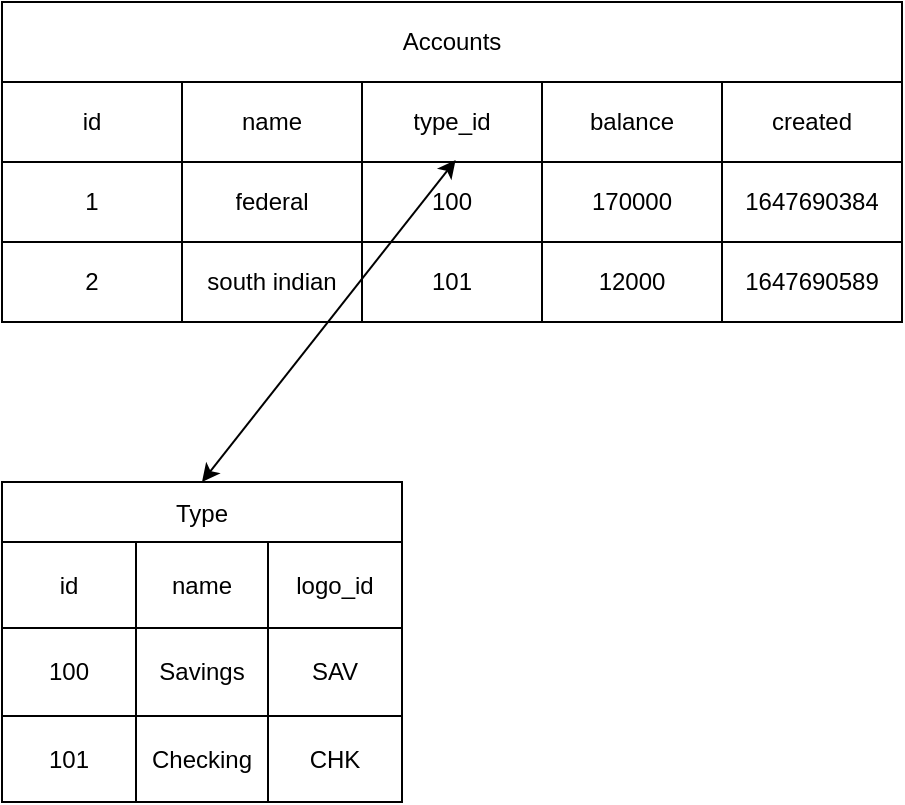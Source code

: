 <mxfile version="17.1.3" type="github">
  <diagram id="-DG-geGlwMjXEeJ0QbCG" name="Page-1">
    <mxGraphModel dx="1422" dy="786" grid="1" gridSize="10" guides="1" tooltips="1" connect="1" arrows="1" fold="1" page="1" pageScale="1" pageWidth="850" pageHeight="1100" math="0" shadow="0">
      <root>
        <mxCell id="0" />
        <mxCell id="1" parent="0" />
        <mxCell id="_dHpeF81XEZjoDz7rJlP-1" value="" style="shape=table;startSize=0;container=1;collapsible=0;childLayout=tableLayout;" vertex="1" parent="1">
          <mxGeometry x="40" y="120" width="450" height="160" as="geometry" />
        </mxCell>
        <mxCell id="_dHpeF81XEZjoDz7rJlP-2" style="shape=tableRow;horizontal=0;startSize=0;swimlaneHead=0;swimlaneBody=0;top=0;left=0;bottom=0;right=0;collapsible=0;dropTarget=0;fillColor=none;points=[[0,0.5],[1,0.5]];portConstraint=eastwest;" vertex="1" parent="_dHpeF81XEZjoDz7rJlP-1">
          <mxGeometry width="450" height="40" as="geometry" />
        </mxCell>
        <mxCell id="_dHpeF81XEZjoDz7rJlP-3" value="Accounts" style="shape=partialRectangle;html=1;whiteSpace=wrap;connectable=0;overflow=hidden;fillColor=none;top=0;left=0;bottom=0;right=0;pointerEvents=1;rowspan=1;colspan=5;" vertex="1" parent="_dHpeF81XEZjoDz7rJlP-2">
          <mxGeometry width="450" height="40" as="geometry">
            <mxRectangle width="90" height="40" as="alternateBounds" />
          </mxGeometry>
        </mxCell>
        <mxCell id="_dHpeF81XEZjoDz7rJlP-4" style="shape=partialRectangle;html=1;whiteSpace=wrap;connectable=0;overflow=hidden;fillColor=none;top=0;left=0;bottom=0;right=0;pointerEvents=1;" vertex="1" visible="0" parent="_dHpeF81XEZjoDz7rJlP-2">
          <mxGeometry x="90" width="90" height="40" as="geometry">
            <mxRectangle width="90" height="40" as="alternateBounds" />
          </mxGeometry>
        </mxCell>
        <mxCell id="_dHpeF81XEZjoDz7rJlP-5" style="shape=partialRectangle;html=1;whiteSpace=wrap;connectable=0;overflow=hidden;fillColor=none;top=0;left=0;bottom=0;right=0;pointerEvents=1;" vertex="1" visible="0" parent="_dHpeF81XEZjoDz7rJlP-2">
          <mxGeometry x="180" width="90" height="40" as="geometry">
            <mxRectangle width="90" height="40" as="alternateBounds" />
          </mxGeometry>
        </mxCell>
        <mxCell id="_dHpeF81XEZjoDz7rJlP-6" style="shape=partialRectangle;html=1;whiteSpace=wrap;connectable=0;overflow=hidden;fillColor=none;top=0;left=0;bottom=0;right=0;pointerEvents=1;" vertex="1" visible="0" parent="_dHpeF81XEZjoDz7rJlP-2">
          <mxGeometry x="270" width="90" height="40" as="geometry">
            <mxRectangle width="90" height="40" as="alternateBounds" />
          </mxGeometry>
        </mxCell>
        <mxCell id="_dHpeF81XEZjoDz7rJlP-7" style="shape=partialRectangle;html=1;whiteSpace=wrap;connectable=0;overflow=hidden;fillColor=none;top=0;left=0;bottom=0;right=0;pointerEvents=1;" vertex="1" visible="0" parent="_dHpeF81XEZjoDz7rJlP-2">
          <mxGeometry x="360" width="90" height="40" as="geometry">
            <mxRectangle width="90" height="40" as="alternateBounds" />
          </mxGeometry>
        </mxCell>
        <mxCell id="_dHpeF81XEZjoDz7rJlP-8" value="" style="shape=tableRow;horizontal=0;startSize=0;swimlaneHead=0;swimlaneBody=0;top=0;left=0;bottom=0;right=0;collapsible=0;dropTarget=0;fillColor=none;points=[[0,0.5],[1,0.5]];portConstraint=eastwest;" vertex="1" parent="_dHpeF81XEZjoDz7rJlP-1">
          <mxGeometry y="40" width="450" height="40" as="geometry" />
        </mxCell>
        <mxCell id="_dHpeF81XEZjoDz7rJlP-9" value="id" style="shape=partialRectangle;html=1;whiteSpace=wrap;connectable=0;overflow=hidden;fillColor=none;top=0;left=0;bottom=0;right=0;pointerEvents=1;" vertex="1" parent="_dHpeF81XEZjoDz7rJlP-8">
          <mxGeometry width="90" height="40" as="geometry">
            <mxRectangle width="90" height="40" as="alternateBounds" />
          </mxGeometry>
        </mxCell>
        <mxCell id="_dHpeF81XEZjoDz7rJlP-10" value="name" style="shape=partialRectangle;html=1;whiteSpace=wrap;connectable=0;overflow=hidden;fillColor=none;top=0;left=0;bottom=0;right=0;pointerEvents=1;" vertex="1" parent="_dHpeF81XEZjoDz7rJlP-8">
          <mxGeometry x="90" width="90" height="40" as="geometry">
            <mxRectangle width="90" height="40" as="alternateBounds" />
          </mxGeometry>
        </mxCell>
        <mxCell id="_dHpeF81XEZjoDz7rJlP-11" value="type_id" style="shape=partialRectangle;html=1;whiteSpace=wrap;connectable=0;overflow=hidden;fillColor=none;top=0;left=0;bottom=0;right=0;pointerEvents=1;" vertex="1" parent="_dHpeF81XEZjoDz7rJlP-8">
          <mxGeometry x="180" width="90" height="40" as="geometry">
            <mxRectangle width="90" height="40" as="alternateBounds" />
          </mxGeometry>
        </mxCell>
        <mxCell id="_dHpeF81XEZjoDz7rJlP-12" value="balance" style="shape=partialRectangle;html=1;whiteSpace=wrap;connectable=0;overflow=hidden;fillColor=none;top=0;left=0;bottom=0;right=0;pointerEvents=1;" vertex="1" parent="_dHpeF81XEZjoDz7rJlP-8">
          <mxGeometry x="270" width="90" height="40" as="geometry">
            <mxRectangle width="90" height="40" as="alternateBounds" />
          </mxGeometry>
        </mxCell>
        <mxCell id="_dHpeF81XEZjoDz7rJlP-13" value="created" style="shape=partialRectangle;html=1;whiteSpace=wrap;connectable=0;overflow=hidden;fillColor=none;top=0;left=0;bottom=0;right=0;pointerEvents=1;" vertex="1" parent="_dHpeF81XEZjoDz7rJlP-8">
          <mxGeometry x="360" width="90" height="40" as="geometry">
            <mxRectangle width="90" height="40" as="alternateBounds" />
          </mxGeometry>
        </mxCell>
        <mxCell id="_dHpeF81XEZjoDz7rJlP-14" value="" style="shape=tableRow;horizontal=0;startSize=0;swimlaneHead=0;swimlaneBody=0;top=0;left=0;bottom=0;right=0;collapsible=0;dropTarget=0;fillColor=none;points=[[0,0.5],[1,0.5]];portConstraint=eastwest;" vertex="1" parent="_dHpeF81XEZjoDz7rJlP-1">
          <mxGeometry y="80" width="450" height="40" as="geometry" />
        </mxCell>
        <mxCell id="_dHpeF81XEZjoDz7rJlP-15" value="1" style="shape=partialRectangle;html=1;whiteSpace=wrap;connectable=0;overflow=hidden;fillColor=none;top=0;left=0;bottom=0;right=0;pointerEvents=1;" vertex="1" parent="_dHpeF81XEZjoDz7rJlP-14">
          <mxGeometry width="90" height="40" as="geometry">
            <mxRectangle width="90" height="40" as="alternateBounds" />
          </mxGeometry>
        </mxCell>
        <mxCell id="_dHpeF81XEZjoDz7rJlP-16" value="federal" style="shape=partialRectangle;html=1;whiteSpace=wrap;connectable=0;overflow=hidden;fillColor=none;top=0;left=0;bottom=0;right=0;pointerEvents=1;" vertex="1" parent="_dHpeF81XEZjoDz7rJlP-14">
          <mxGeometry x="90" width="90" height="40" as="geometry">
            <mxRectangle width="90" height="40" as="alternateBounds" />
          </mxGeometry>
        </mxCell>
        <mxCell id="_dHpeF81XEZjoDz7rJlP-17" value="100" style="shape=partialRectangle;html=1;whiteSpace=wrap;connectable=0;overflow=hidden;fillColor=none;top=0;left=0;bottom=0;right=0;pointerEvents=1;" vertex="1" parent="_dHpeF81XEZjoDz7rJlP-14">
          <mxGeometry x="180" width="90" height="40" as="geometry">
            <mxRectangle width="90" height="40" as="alternateBounds" />
          </mxGeometry>
        </mxCell>
        <mxCell id="_dHpeF81XEZjoDz7rJlP-18" value="170000" style="shape=partialRectangle;html=1;whiteSpace=wrap;connectable=0;overflow=hidden;fillColor=none;top=0;left=0;bottom=0;right=0;pointerEvents=1;" vertex="1" parent="_dHpeF81XEZjoDz7rJlP-14">
          <mxGeometry x="270" width="90" height="40" as="geometry">
            <mxRectangle width="90" height="40" as="alternateBounds" />
          </mxGeometry>
        </mxCell>
        <mxCell id="_dHpeF81XEZjoDz7rJlP-19" value="1647690384" style="shape=partialRectangle;html=1;whiteSpace=wrap;connectable=0;overflow=hidden;fillColor=none;top=0;left=0;bottom=0;right=0;pointerEvents=1;" vertex="1" parent="_dHpeF81XEZjoDz7rJlP-14">
          <mxGeometry x="360" width="90" height="40" as="geometry">
            <mxRectangle width="90" height="40" as="alternateBounds" />
          </mxGeometry>
        </mxCell>
        <mxCell id="_dHpeF81XEZjoDz7rJlP-20" style="shape=tableRow;horizontal=0;startSize=0;swimlaneHead=0;swimlaneBody=0;top=0;left=0;bottom=0;right=0;collapsible=0;dropTarget=0;fillColor=none;points=[[0,0.5],[1,0.5]];portConstraint=eastwest;" vertex="1" parent="_dHpeF81XEZjoDz7rJlP-1">
          <mxGeometry y="120" width="450" height="40" as="geometry" />
        </mxCell>
        <mxCell id="_dHpeF81XEZjoDz7rJlP-21" value="2" style="shape=partialRectangle;html=1;whiteSpace=wrap;connectable=0;overflow=hidden;fillColor=none;top=0;left=0;bottom=0;right=0;pointerEvents=1;" vertex="1" parent="_dHpeF81XEZjoDz7rJlP-20">
          <mxGeometry width="90" height="40" as="geometry">
            <mxRectangle width="90" height="40" as="alternateBounds" />
          </mxGeometry>
        </mxCell>
        <mxCell id="_dHpeF81XEZjoDz7rJlP-22" value="south indian" style="shape=partialRectangle;html=1;whiteSpace=wrap;connectable=0;overflow=hidden;fillColor=none;top=0;left=0;bottom=0;right=0;pointerEvents=1;" vertex="1" parent="_dHpeF81XEZjoDz7rJlP-20">
          <mxGeometry x="90" width="90" height="40" as="geometry">
            <mxRectangle width="90" height="40" as="alternateBounds" />
          </mxGeometry>
        </mxCell>
        <mxCell id="_dHpeF81XEZjoDz7rJlP-23" value="101" style="shape=partialRectangle;html=1;whiteSpace=wrap;connectable=0;overflow=hidden;fillColor=none;top=0;left=0;bottom=0;right=0;pointerEvents=1;" vertex="1" parent="_dHpeF81XEZjoDz7rJlP-20">
          <mxGeometry x="180" width="90" height="40" as="geometry">
            <mxRectangle width="90" height="40" as="alternateBounds" />
          </mxGeometry>
        </mxCell>
        <mxCell id="_dHpeF81XEZjoDz7rJlP-24" value="12000" style="shape=partialRectangle;html=1;whiteSpace=wrap;connectable=0;overflow=hidden;fillColor=none;top=0;left=0;bottom=0;right=0;pointerEvents=1;" vertex="1" parent="_dHpeF81XEZjoDz7rJlP-20">
          <mxGeometry x="270" width="90" height="40" as="geometry">
            <mxRectangle width="90" height="40" as="alternateBounds" />
          </mxGeometry>
        </mxCell>
        <mxCell id="_dHpeF81XEZjoDz7rJlP-25" value="1647690589" style="shape=partialRectangle;html=1;whiteSpace=wrap;connectable=0;overflow=hidden;fillColor=none;top=0;left=0;bottom=0;right=0;pointerEvents=1;" vertex="1" parent="_dHpeF81XEZjoDz7rJlP-20">
          <mxGeometry x="360" width="90" height="40" as="geometry">
            <mxRectangle width="90" height="40" as="alternateBounds" />
          </mxGeometry>
        </mxCell>
        <mxCell id="_dHpeF81XEZjoDz7rJlP-26" value="Type" style="shape=table;startSize=30;container=1;collapsible=0;childLayout=tableLayout;" vertex="1" parent="1">
          <mxGeometry x="40" y="360" width="200" height="160" as="geometry" />
        </mxCell>
        <mxCell id="_dHpeF81XEZjoDz7rJlP-27" value="" style="shape=tableRow;horizontal=0;startSize=0;swimlaneHead=0;swimlaneBody=0;top=0;left=0;bottom=0;right=0;collapsible=0;dropTarget=0;fillColor=none;points=[[0,0.5],[1,0.5]];portConstraint=eastwest;" vertex="1" parent="_dHpeF81XEZjoDz7rJlP-26">
          <mxGeometry y="30" width="200" height="43" as="geometry" />
        </mxCell>
        <mxCell id="_dHpeF81XEZjoDz7rJlP-28" value="id" style="shape=partialRectangle;html=1;whiteSpace=wrap;connectable=0;overflow=hidden;fillColor=none;top=0;left=0;bottom=0;right=0;pointerEvents=1;" vertex="1" parent="_dHpeF81XEZjoDz7rJlP-27">
          <mxGeometry width="67" height="43" as="geometry">
            <mxRectangle width="67" height="43" as="alternateBounds" />
          </mxGeometry>
        </mxCell>
        <mxCell id="_dHpeF81XEZjoDz7rJlP-29" value="name" style="shape=partialRectangle;html=1;whiteSpace=wrap;connectable=0;overflow=hidden;fillColor=none;top=0;left=0;bottom=0;right=0;pointerEvents=1;" vertex="1" parent="_dHpeF81XEZjoDz7rJlP-27">
          <mxGeometry x="67" width="66" height="43" as="geometry">
            <mxRectangle width="66" height="43" as="alternateBounds" />
          </mxGeometry>
        </mxCell>
        <mxCell id="_dHpeF81XEZjoDz7rJlP-30" value="logo_id" style="shape=partialRectangle;html=1;whiteSpace=wrap;connectable=0;overflow=hidden;fillColor=none;top=0;left=0;bottom=0;right=0;pointerEvents=1;" vertex="1" parent="_dHpeF81XEZjoDz7rJlP-27">
          <mxGeometry x="133" width="67" height="43" as="geometry">
            <mxRectangle width="67" height="43" as="alternateBounds" />
          </mxGeometry>
        </mxCell>
        <mxCell id="_dHpeF81XEZjoDz7rJlP-31" value="" style="shape=tableRow;horizontal=0;startSize=0;swimlaneHead=0;swimlaneBody=0;top=0;left=0;bottom=0;right=0;collapsible=0;dropTarget=0;fillColor=none;points=[[0,0.5],[1,0.5]];portConstraint=eastwest;" vertex="1" parent="_dHpeF81XEZjoDz7rJlP-26">
          <mxGeometry y="73" width="200" height="44" as="geometry" />
        </mxCell>
        <mxCell id="_dHpeF81XEZjoDz7rJlP-32" value="100" style="shape=partialRectangle;html=1;whiteSpace=wrap;connectable=0;overflow=hidden;fillColor=none;top=0;left=0;bottom=0;right=0;pointerEvents=1;" vertex="1" parent="_dHpeF81XEZjoDz7rJlP-31">
          <mxGeometry width="67" height="44" as="geometry">
            <mxRectangle width="67" height="44" as="alternateBounds" />
          </mxGeometry>
        </mxCell>
        <mxCell id="_dHpeF81XEZjoDz7rJlP-33" value="Savings" style="shape=partialRectangle;html=1;whiteSpace=wrap;connectable=0;overflow=hidden;fillColor=none;top=0;left=0;bottom=0;right=0;pointerEvents=1;" vertex="1" parent="_dHpeF81XEZjoDz7rJlP-31">
          <mxGeometry x="67" width="66" height="44" as="geometry">
            <mxRectangle width="66" height="44" as="alternateBounds" />
          </mxGeometry>
        </mxCell>
        <mxCell id="_dHpeF81XEZjoDz7rJlP-34" value="SAV" style="shape=partialRectangle;html=1;whiteSpace=wrap;connectable=0;overflow=hidden;fillColor=none;top=0;left=0;bottom=0;right=0;pointerEvents=1;" vertex="1" parent="_dHpeF81XEZjoDz7rJlP-31">
          <mxGeometry x="133" width="67" height="44" as="geometry">
            <mxRectangle width="67" height="44" as="alternateBounds" />
          </mxGeometry>
        </mxCell>
        <mxCell id="_dHpeF81XEZjoDz7rJlP-35" value="" style="shape=tableRow;horizontal=0;startSize=0;swimlaneHead=0;swimlaneBody=0;top=0;left=0;bottom=0;right=0;collapsible=0;dropTarget=0;fillColor=none;points=[[0,0.5],[1,0.5]];portConstraint=eastwest;" vertex="1" parent="_dHpeF81XEZjoDz7rJlP-26">
          <mxGeometry y="117" width="200" height="43" as="geometry" />
        </mxCell>
        <mxCell id="_dHpeF81XEZjoDz7rJlP-36" value="101" style="shape=partialRectangle;html=1;whiteSpace=wrap;connectable=0;overflow=hidden;fillColor=none;top=0;left=0;bottom=0;right=0;pointerEvents=1;" vertex="1" parent="_dHpeF81XEZjoDz7rJlP-35">
          <mxGeometry width="67" height="43" as="geometry">
            <mxRectangle width="67" height="43" as="alternateBounds" />
          </mxGeometry>
        </mxCell>
        <mxCell id="_dHpeF81XEZjoDz7rJlP-37" value="Checking" style="shape=partialRectangle;html=1;whiteSpace=wrap;connectable=0;overflow=hidden;fillColor=none;top=0;left=0;bottom=0;right=0;pointerEvents=1;" vertex="1" parent="_dHpeF81XEZjoDz7rJlP-35">
          <mxGeometry x="67" width="66" height="43" as="geometry">
            <mxRectangle width="66" height="43" as="alternateBounds" />
          </mxGeometry>
        </mxCell>
        <mxCell id="_dHpeF81XEZjoDz7rJlP-38" value="CHK" style="shape=partialRectangle;html=1;whiteSpace=wrap;connectable=0;overflow=hidden;fillColor=none;top=0;left=0;bottom=0;right=0;pointerEvents=1;" vertex="1" parent="_dHpeF81XEZjoDz7rJlP-35">
          <mxGeometry x="133" width="67" height="43" as="geometry">
            <mxRectangle width="67" height="43" as="alternateBounds" />
          </mxGeometry>
        </mxCell>
        <mxCell id="_dHpeF81XEZjoDz7rJlP-39" value="" style="endArrow=classic;startArrow=classic;html=1;rounded=0;entryX=0.504;entryY=-0.025;entryDx=0;entryDy=0;entryPerimeter=0;exitX=0.5;exitY=0;exitDx=0;exitDy=0;" edge="1" parent="1" source="_dHpeF81XEZjoDz7rJlP-26" target="_dHpeF81XEZjoDz7rJlP-14">
          <mxGeometry width="50" height="50" relative="1" as="geometry">
            <mxPoint x="150" y="360" as="sourcePoint" />
            <mxPoint x="200" y="310" as="targetPoint" />
          </mxGeometry>
        </mxCell>
      </root>
    </mxGraphModel>
  </diagram>
</mxfile>
